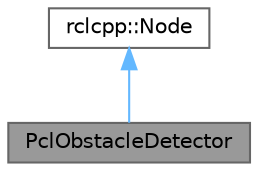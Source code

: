digraph "PclObstacleDetector"
{
 // LATEX_PDF_SIZE
  bgcolor="transparent";
  edge [fontname=Helvetica,fontsize=10,labelfontname=Helvetica,labelfontsize=10];
  node [fontname=Helvetica,fontsize=10,shape=box,height=0.2,width=0.4];
  Node1 [id="Node000001",label="PclObstacleDetector",height=0.2,width=0.4,color="gray40", fillcolor="grey60", style="filled", fontcolor="black",tooltip="ROS2 node for detecting obstacles from point cloud data."];
  Node2 -> Node1 [id="edge1_Node000001_Node000002",dir="back",color="steelblue1",style="solid",tooltip=" "];
  Node2 [id="Node000002",label="rclcpp::Node",height=0.2,width=0.4,color="gray40", fillcolor="white", style="filled",tooltip=" "];
}
